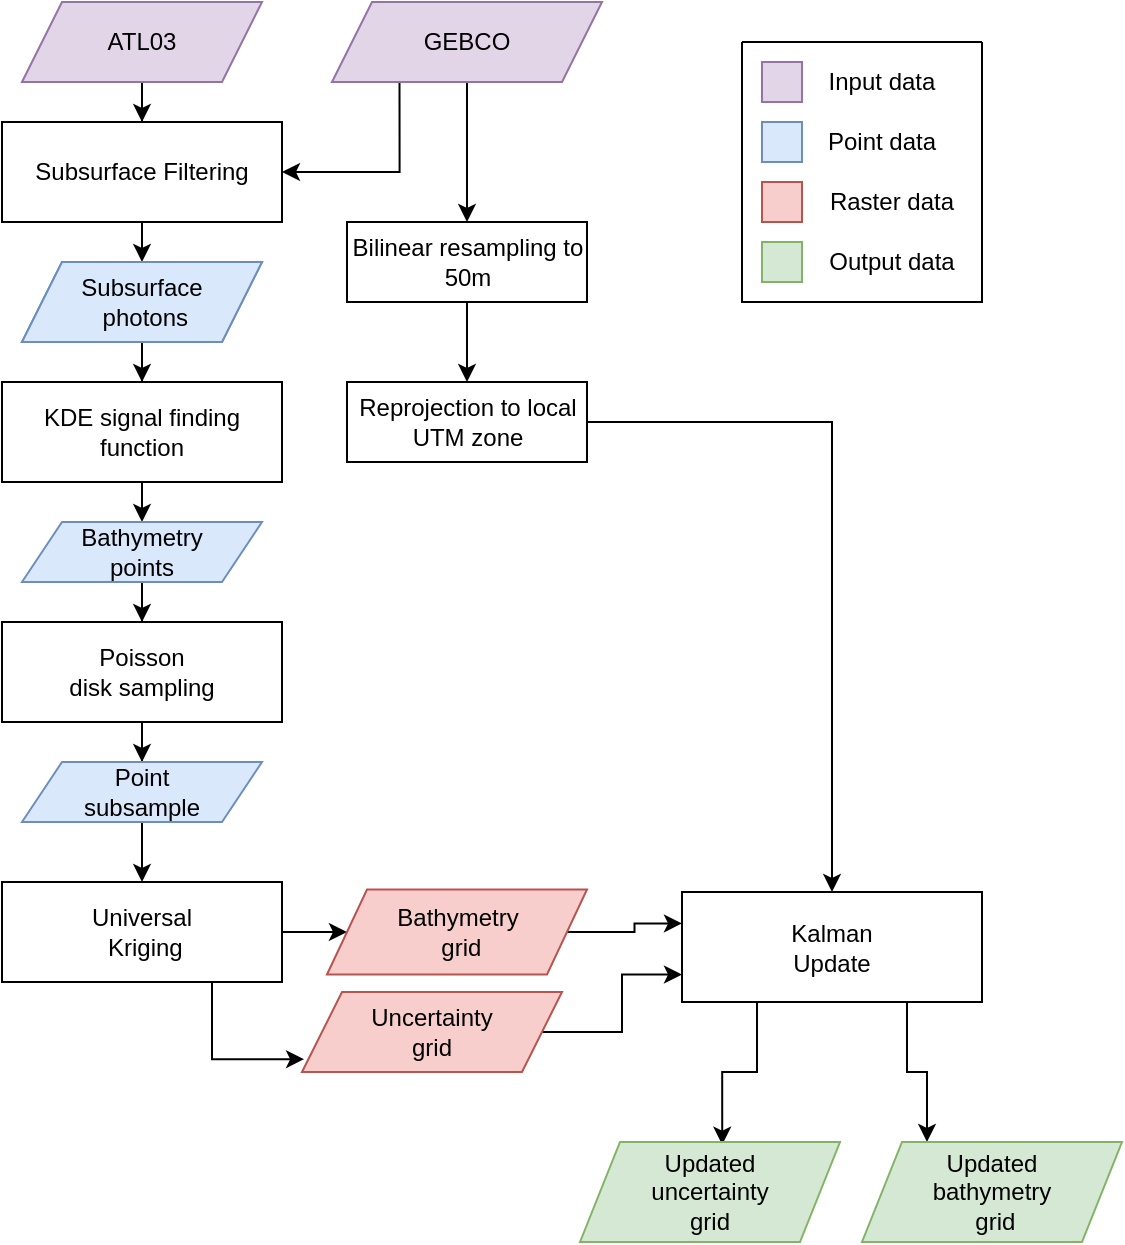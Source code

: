 <mxfile version="20.4.0" type="github"><diagram id="C5RBs43oDa-KdzZeNtuy" name="Page-1"><mxGraphModel dx="1422" dy="716" grid="1" gridSize="10" guides="1" tooltips="1" connect="1" arrows="1" fold="1" page="1" pageScale="1" pageWidth="827" pageHeight="1169" math="0" shadow="0"><root><mxCell id="WIyWlLk6GJQsqaUBKTNV-0"/><mxCell id="WIyWlLk6GJQsqaUBKTNV-1" parent="WIyWlLk6GJQsqaUBKTNV-0"/><mxCell id="J51_Tm1h9DYmSotQYTxs-37" value="" style="edgeStyle=orthogonalEdgeStyle;rounded=0;orthogonalLoop=1;jettySize=auto;html=1;" parent="WIyWlLk6GJQsqaUBKTNV-1" source="Q51yoFxDo951dQZPsv_r-0" target="J51_Tm1h9DYmSotQYTxs-36" edge="1"><mxGeometry relative="1" as="geometry"/></mxCell><mxCell id="J51_Tm1h9DYmSotQYTxs-73" style="edgeStyle=orthogonalEdgeStyle;rounded=0;orthogonalLoop=1;jettySize=auto;html=1;exitX=0.25;exitY=1;exitDx=0;exitDy=0;entryX=1;entryY=0.5;entryDx=0;entryDy=0;" parent="WIyWlLk6GJQsqaUBKTNV-1" source="Q51yoFxDo951dQZPsv_r-0" target="J51_Tm1h9DYmSotQYTxs-27" edge="1"><mxGeometry relative="1" as="geometry"/></mxCell><mxCell id="Q51yoFxDo951dQZPsv_r-0" value="&lt;div&gt;GEBCO&lt;/div&gt;" style="shape=parallelogram;perimeter=parallelogramPerimeter;whiteSpace=wrap;html=1;fixedSize=1;fillColor=#e1d5e7;strokeColor=#9673a6;" parent="WIyWlLk6GJQsqaUBKTNV-1" vertex="1"><mxGeometry x="225" y="50" width="135" height="40" as="geometry"/></mxCell><mxCell id="Q51yoFxDo951dQZPsv_r-5" value="" style="edgeStyle=orthogonalEdgeStyle;rounded=0;orthogonalLoop=1;jettySize=auto;html=1;" parent="WIyWlLk6GJQsqaUBKTNV-1" source="Q51yoFxDo951dQZPsv_r-1" target="Q51yoFxDo951dQZPsv_r-4" edge="1"><mxGeometry relative="1" as="geometry"/></mxCell><mxCell id="Q51yoFxDo951dQZPsv_r-1" value="ATL03" style="shape=parallelogram;perimeter=parallelogramPerimeter;whiteSpace=wrap;html=1;fixedSize=1;fillColor=#e1d5e7;strokeColor=#9673a6;" parent="WIyWlLk6GJQsqaUBKTNV-1" vertex="1"><mxGeometry x="70" y="50" width="120" height="40" as="geometry"/></mxCell><mxCell id="Q51yoFxDo951dQZPsv_r-9" value="" style="edgeStyle=orthogonalEdgeStyle;rounded=0;orthogonalLoop=1;jettySize=auto;html=1;" parent="WIyWlLk6GJQsqaUBKTNV-1" source="Q51yoFxDo951dQZPsv_r-4" target="Q51yoFxDo951dQZPsv_r-8" edge="1"><mxGeometry relative="1" as="geometry"/></mxCell><mxCell id="Q51yoFxDo951dQZPsv_r-4" value="Subsurface Filtering" style="whiteSpace=wrap;html=1;" parent="WIyWlLk6GJQsqaUBKTNV-1" vertex="1"><mxGeometry x="70" y="110" width="120" height="40" as="geometry"/></mxCell><mxCell id="Q51yoFxDo951dQZPsv_r-11" value="" style="edgeStyle=orthogonalEdgeStyle;rounded=0;orthogonalLoop=1;jettySize=auto;html=1;" parent="WIyWlLk6GJQsqaUBKTNV-1" source="Q51yoFxDo951dQZPsv_r-8" target="Q51yoFxDo951dQZPsv_r-10" edge="1"><mxGeometry relative="1" as="geometry"/></mxCell><mxCell id="Q51yoFxDo951dQZPsv_r-8" value="&lt;div&gt;Subsurface&lt;/div&gt;&lt;div&gt;&amp;nbsp;photons&lt;/div&gt;" style="shape=parallelogram;perimeter=parallelogramPerimeter;whiteSpace=wrap;html=1;fixedSize=1;fillColor=#dae8fc;strokeColor=#6c8ebf;" parent="WIyWlLk6GJQsqaUBKTNV-1" vertex="1"><mxGeometry x="70" y="180" width="120" height="40" as="geometry"/></mxCell><mxCell id="J51_Tm1h9DYmSotQYTxs-1" value="" style="edgeStyle=orthogonalEdgeStyle;rounded=0;orthogonalLoop=1;jettySize=auto;html=1;entryX=0.5;entryY=0;entryDx=0;entryDy=0;" parent="WIyWlLk6GJQsqaUBKTNV-1" source="Q51yoFxDo951dQZPsv_r-10" target="J51_Tm1h9DYmSotQYTxs-2" edge="1"><mxGeometry relative="1" as="geometry"><mxPoint x="130" y="305" as="targetPoint"/></mxGeometry></mxCell><mxCell id="Q51yoFxDo951dQZPsv_r-10" value="KDE signal finding function" style="whiteSpace=wrap;html=1;" parent="WIyWlLk6GJQsqaUBKTNV-1" vertex="1"><mxGeometry x="70" y="240" width="120" height="40" as="geometry"/></mxCell><mxCell id="J51_Tm1h9DYmSotQYTxs-64" value="" style="edgeStyle=orthogonalEdgeStyle;rounded=0;orthogonalLoop=1;jettySize=auto;html=1;" parent="WIyWlLk6GJQsqaUBKTNV-1" source="J51_Tm1h9DYmSotQYTxs-2" target="J51_Tm1h9DYmSotQYTxs-63" edge="1"><mxGeometry relative="1" as="geometry"/></mxCell><mxCell id="J51_Tm1h9DYmSotQYTxs-2" value="&lt;div&gt;Bathymetry &lt;br&gt;&lt;/div&gt;&lt;div&gt;points&lt;br&gt;&lt;/div&gt;" style="shape=parallelogram;perimeter=parallelogramPerimeter;whiteSpace=wrap;html=1;fixedSize=1;fillColor=#dae8fc;strokeColor=#6c8ebf;" parent="WIyWlLk6GJQsqaUBKTNV-1" vertex="1"><mxGeometry x="70" y="310" width="120" height="30" as="geometry"/></mxCell><mxCell id="J51_Tm1h9DYmSotQYTxs-27" value="Subsurface Filtering" style="whiteSpace=wrap;html=1;" parent="WIyWlLk6GJQsqaUBKTNV-1" vertex="1"><mxGeometry x="60" y="110" width="140" height="50" as="geometry"/></mxCell><mxCell id="J51_Tm1h9DYmSotQYTxs-28" value="&lt;div&gt;Subsurface&lt;/div&gt;&lt;div&gt;&amp;nbsp;photons&lt;/div&gt;" style="shape=parallelogram;perimeter=parallelogramPerimeter;whiteSpace=wrap;html=1;fixedSize=1;fillColor=#dae8fc;strokeColor=#6c8ebf;" parent="WIyWlLk6GJQsqaUBKTNV-1" vertex="1"><mxGeometry x="70" y="180" width="120" height="40" as="geometry"/></mxCell><mxCell id="J51_Tm1h9DYmSotQYTxs-29" value="KDE signal finding function" style="whiteSpace=wrap;html=1;rounded=0;" parent="WIyWlLk6GJQsqaUBKTNV-1" vertex="1"><mxGeometry x="60" y="240" width="140" height="50" as="geometry"/></mxCell><mxCell id="J51_Tm1h9DYmSotQYTxs-42" style="edgeStyle=orthogonalEdgeStyle;rounded=0;orthogonalLoop=1;jettySize=auto;html=1;exitX=0.75;exitY=1;exitDx=0;exitDy=0;entryX=0.25;entryY=0;entryDx=0;entryDy=0;" parent="WIyWlLk6GJQsqaUBKTNV-1" source="J51_Tm1h9DYmSotQYTxs-17" target="J51_Tm1h9DYmSotQYTxs-35" edge="1"><mxGeometry relative="1" as="geometry"/></mxCell><mxCell id="J51_Tm1h9DYmSotQYTxs-57" style="edgeStyle=orthogonalEdgeStyle;rounded=0;orthogonalLoop=1;jettySize=auto;html=1;exitX=0.25;exitY=1;exitDx=0;exitDy=0;entryX=0.547;entryY=0.027;entryDx=0;entryDy=0;entryPerimeter=0;" parent="WIyWlLk6GJQsqaUBKTNV-1" source="J51_Tm1h9DYmSotQYTxs-17" target="J51_Tm1h9DYmSotQYTxs-34" edge="1"><mxGeometry relative="1" as="geometry"/></mxCell><mxCell id="J51_Tm1h9DYmSotQYTxs-17" value="&lt;div&gt;Kalman &lt;br&gt;&lt;/div&gt;&lt;div&gt;Update&lt;/div&gt;" style="rounded=0;whiteSpace=wrap;html=1;" parent="WIyWlLk6GJQsqaUBKTNV-1" vertex="1"><mxGeometry x="400" y="495" width="150" height="55" as="geometry"/></mxCell><mxCell id="J51_Tm1h9DYmSotQYTxs-34" value="&lt;div&gt;Updated &lt;br&gt;&lt;/div&gt;&lt;div&gt;uncertainty &lt;br&gt;&lt;/div&gt;&lt;div&gt;grid&lt;/div&gt;" style="shape=parallelogram;perimeter=parallelogramPerimeter;whiteSpace=wrap;html=1;fixedSize=1;fillColor=#d5e8d4;strokeColor=#82b366;" parent="WIyWlLk6GJQsqaUBKTNV-1" vertex="1"><mxGeometry x="349" y="620" width="130" height="50" as="geometry"/></mxCell><mxCell id="J51_Tm1h9DYmSotQYTxs-35" value="Updated&lt;div&gt;bathymetry&lt;/div&gt;&lt;div&gt;&amp;nbsp;grid&lt;/div&gt;" style="shape=parallelogram;perimeter=parallelogramPerimeter;whiteSpace=wrap;html=1;fixedSize=1;fillColor=#d5e8d4;strokeColor=#82b366;" parent="WIyWlLk6GJQsqaUBKTNV-1" vertex="1"><mxGeometry x="490" y="620" width="130" height="50" as="geometry"/></mxCell><mxCell id="J51_Tm1h9DYmSotQYTxs-39" value="" style="edgeStyle=orthogonalEdgeStyle;rounded=0;orthogonalLoop=1;jettySize=auto;html=1;" parent="WIyWlLk6GJQsqaUBKTNV-1" source="J51_Tm1h9DYmSotQYTxs-36" target="J51_Tm1h9DYmSotQYTxs-38" edge="1"><mxGeometry relative="1" as="geometry"/></mxCell><mxCell id="J51_Tm1h9DYmSotQYTxs-36" value="Bilinear resampling to 50m" style="whiteSpace=wrap;html=1;" parent="WIyWlLk6GJQsqaUBKTNV-1" vertex="1"><mxGeometry x="232.5" y="160" width="120" height="40" as="geometry"/></mxCell><mxCell id="J51_Tm1h9DYmSotQYTxs-52" value="" style="edgeStyle=orthogonalEdgeStyle;rounded=0;orthogonalLoop=1;jettySize=auto;html=1;" parent="WIyWlLk6GJQsqaUBKTNV-1" source="J51_Tm1h9DYmSotQYTxs-38" target="J51_Tm1h9DYmSotQYTxs-17" edge="1"><mxGeometry relative="1" as="geometry"/></mxCell><mxCell id="J51_Tm1h9DYmSotQYTxs-38" value="Reprojection to local UTM zone" style="whiteSpace=wrap;html=1;" parent="WIyWlLk6GJQsqaUBKTNV-1" vertex="1"><mxGeometry x="232.5" y="240" width="120" height="40" as="geometry"/></mxCell><mxCell id="J51_Tm1h9DYmSotQYTxs-53" style="edgeStyle=orthogonalEdgeStyle;rounded=0;orthogonalLoop=1;jettySize=auto;html=1;entryX=0;entryY=0.75;entryDx=0;entryDy=0;" parent="WIyWlLk6GJQsqaUBKTNV-1" source="J51_Tm1h9DYmSotQYTxs-14" target="J51_Tm1h9DYmSotQYTxs-17" edge="1"><mxGeometry relative="1" as="geometry"/></mxCell><mxCell id="J51_Tm1h9DYmSotQYTxs-56" style="edgeStyle=orthogonalEdgeStyle;rounded=0;orthogonalLoop=1;jettySize=auto;html=1;entryX=0;entryY=0.286;entryDx=0;entryDy=0;entryPerimeter=0;" parent="WIyWlLk6GJQsqaUBKTNV-1" source="J51_Tm1h9DYmSotQYTxs-15" target="J51_Tm1h9DYmSotQYTxs-17" edge="1"><mxGeometry relative="1" as="geometry"/></mxCell><mxCell id="J51_Tm1h9DYmSotQYTxs-62" style="edgeStyle=orthogonalEdgeStyle;rounded=0;orthogonalLoop=1;jettySize=auto;html=1;exitX=0.75;exitY=1;exitDx=0;exitDy=0;entryX=0.008;entryY=0.84;entryDx=0;entryDy=0;entryPerimeter=0;" parent="WIyWlLk6GJQsqaUBKTNV-1" source="J51_Tm1h9DYmSotQYTxs-9" target="J51_Tm1h9DYmSotQYTxs-14" edge="1"><mxGeometry relative="1" as="geometry"/></mxCell><mxCell id="J51_Tm1h9DYmSotQYTxs-9" value="&lt;div&gt;Universal&lt;/div&gt;&lt;div&gt;&amp;nbsp;Kriging&lt;/div&gt;" style="rounded=0;whiteSpace=wrap;html=1;" parent="WIyWlLk6GJQsqaUBKTNV-1" vertex="1"><mxGeometry x="60" y="490" width="140" height="50" as="geometry"/></mxCell><mxCell id="J51_Tm1h9DYmSotQYTxs-49" value="" style="edgeStyle=orthogonalEdgeStyle;rounded=0;orthogonalLoop=1;jettySize=auto;html=1;" parent="WIyWlLk6GJQsqaUBKTNV-1" source="J51_Tm1h9DYmSotQYTxs-9" target="J51_Tm1h9DYmSotQYTxs-15" edge="1"><mxGeometry relative="1" as="geometry"/></mxCell><mxCell id="J51_Tm1h9DYmSotQYTxs-15" value="&lt;div&gt;Bathymetry&lt;/div&gt;&lt;div&gt;&amp;nbsp;grid&lt;/div&gt;" style="shape=parallelogram;perimeter=parallelogramPerimeter;whiteSpace=wrap;html=1;fixedSize=1;fillColor=#f8cecc;strokeColor=#b85450;" parent="WIyWlLk6GJQsqaUBKTNV-1" vertex="1"><mxGeometry x="222.5" y="493.75" width="130" height="42.5" as="geometry"/></mxCell><mxCell id="J51_Tm1h9DYmSotQYTxs-14" value="&lt;div&gt;Uncertainty &lt;br&gt;&lt;/div&gt;&lt;div&gt;grid&lt;/div&gt;" style="shape=parallelogram;perimeter=parallelogramPerimeter;whiteSpace=wrap;html=1;fixedSize=1;fillColor=#f8cecc;strokeColor=#b85450;" parent="WIyWlLk6GJQsqaUBKTNV-1" vertex="1"><mxGeometry x="210" y="545" width="130" height="40" as="geometry"/></mxCell><mxCell id="J51_Tm1h9DYmSotQYTxs-67" value="" style="edgeStyle=orthogonalEdgeStyle;rounded=0;orthogonalLoop=1;jettySize=auto;html=1;" parent="WIyWlLk6GJQsqaUBKTNV-1" source="J51_Tm1h9DYmSotQYTxs-63" target="J51_Tm1h9DYmSotQYTxs-66" edge="1"><mxGeometry relative="1" as="geometry"/></mxCell><mxCell id="J51_Tm1h9DYmSotQYTxs-63" value="&lt;div&gt;Poisson &lt;br&gt;&lt;/div&gt;&lt;div&gt;disk sampling&lt;/div&gt;" style="whiteSpace=wrap;html=1;" parent="WIyWlLk6GJQsqaUBKTNV-1" vertex="1"><mxGeometry x="60" y="360" width="140" height="50" as="geometry"/></mxCell><mxCell id="J51_Tm1h9DYmSotQYTxs-68" value="" style="edgeStyle=orthogonalEdgeStyle;rounded=0;orthogonalLoop=1;jettySize=auto;html=1;" parent="WIyWlLk6GJQsqaUBKTNV-1" source="J51_Tm1h9DYmSotQYTxs-66" target="J51_Tm1h9DYmSotQYTxs-9" edge="1"><mxGeometry relative="1" as="geometry"/></mxCell><mxCell id="J51_Tm1h9DYmSotQYTxs-66" value="&lt;div&gt;Point &lt;br&gt;&lt;/div&gt;&lt;div&gt;subsample&lt;/div&gt;" style="shape=parallelogram;perimeter=parallelogramPerimeter;whiteSpace=wrap;html=1;fixedSize=1;rounded=0;fillColor=#dae8fc;strokeColor=#6c8ebf;" parent="WIyWlLk6GJQsqaUBKTNV-1" vertex="1"><mxGeometry x="70" y="430" width="120" height="30" as="geometry"/></mxCell><mxCell id="J51_Tm1h9DYmSotQYTxs-75" value="" style="rounded=0;whiteSpace=wrap;html=1;fillColor=#e1d5e7;strokeColor=#9673a6;" parent="WIyWlLk6GJQsqaUBKTNV-1" vertex="1"><mxGeometry x="440" y="80" width="20" height="20" as="geometry"/></mxCell><mxCell id="J51_Tm1h9DYmSotQYTxs-76" value="" style="rounded=0;whiteSpace=wrap;html=1;fillColor=#dae8fc;strokeColor=#6c8ebf;" parent="WIyWlLk6GJQsqaUBKTNV-1" vertex="1"><mxGeometry x="440" y="110" width="20" height="20" as="geometry"/></mxCell><mxCell id="J51_Tm1h9DYmSotQYTxs-78" value="" style="rounded=0;whiteSpace=wrap;html=1;fillColor=#f8cecc;strokeColor=#b85450;" parent="WIyWlLk6GJQsqaUBKTNV-1" vertex="1"><mxGeometry x="440" y="140" width="20" height="20" as="geometry"/></mxCell><mxCell id="J51_Tm1h9DYmSotQYTxs-79" value="" style="rounded=0;whiteSpace=wrap;html=1;fillColor=#d5e8d4;strokeColor=#82b366;" parent="WIyWlLk6GJQsqaUBKTNV-1" vertex="1"><mxGeometry x="440" y="170" width="20" height="20" as="geometry"/></mxCell><mxCell id="J51_Tm1h9DYmSotQYTxs-80" value="Input data" style="text;html=1;strokeColor=none;fillColor=none;align=center;verticalAlign=middle;whiteSpace=wrap;rounded=0;" parent="WIyWlLk6GJQsqaUBKTNV-1" vertex="1"><mxGeometry x="470" y="80" width="60" height="20" as="geometry"/></mxCell><mxCell id="J51_Tm1h9DYmSotQYTxs-81" value="Point data" style="text;html=1;strokeColor=none;fillColor=none;align=center;verticalAlign=middle;whiteSpace=wrap;rounded=0;" parent="WIyWlLk6GJQsqaUBKTNV-1" vertex="1"><mxGeometry x="470" y="110" width="60" height="20" as="geometry"/></mxCell><mxCell id="J51_Tm1h9DYmSotQYTxs-82" value="Raster data" style="text;html=1;strokeColor=none;fillColor=none;align=center;verticalAlign=middle;whiteSpace=wrap;rounded=0;" parent="WIyWlLk6GJQsqaUBKTNV-1" vertex="1"><mxGeometry x="470" y="140" width="70" height="20" as="geometry"/></mxCell><mxCell id="J51_Tm1h9DYmSotQYTxs-83" value="Output data" style="text;html=1;strokeColor=none;fillColor=none;align=center;verticalAlign=middle;whiteSpace=wrap;rounded=0;" parent="WIyWlLk6GJQsqaUBKTNV-1" vertex="1"><mxGeometry x="470" y="170" width="70" height="20" as="geometry"/></mxCell><mxCell id="J51_Tm1h9DYmSotQYTxs-84" value="" style="swimlane;startSize=0;rounded=0;" parent="WIyWlLk6GJQsqaUBKTNV-1" vertex="1"><mxGeometry x="430" y="70" width="120" height="130" as="geometry"/></mxCell></root></mxGraphModel></diagram></mxfile>